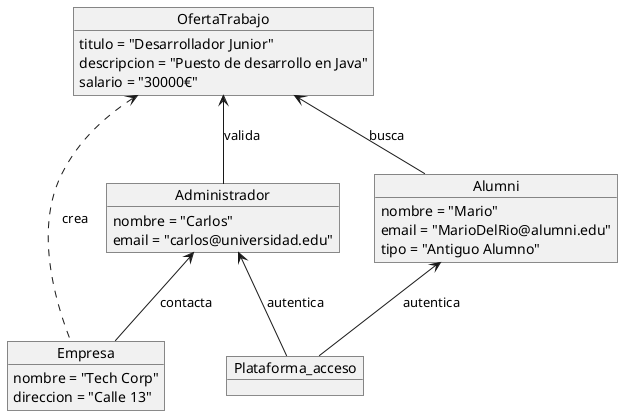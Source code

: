 @startuml

object OfertaTrabajo {
    titulo = "Desarrollador Junior"
    descripcion = "Puesto de desarrollo en Java"
    salario = "30000€"
}

object Administrador {
    nombre = "Carlos"
    email = "carlos@universidad.edu"
}

object Alumni {
    nombre = "Mario"
    email = "MarioDelRio@alumni.edu"
    tipo = "Antiguo Alumno"
}

object Empresa {
    nombre = "Tech Corp"
    direccion = "Calle 13"
}

object Plataforma_acceso {
}


OfertaTrabajo <-- Alumni : busca
OfertaTrabajo <--  Administrador: valida
OfertaTrabajo <.. Empresa : crea
Alumni <-- Plataforma_acceso : autentica
Administrador <-- Plataforma_acceso : autentica
Administrador <-- Empresa : contacta

@enduml
